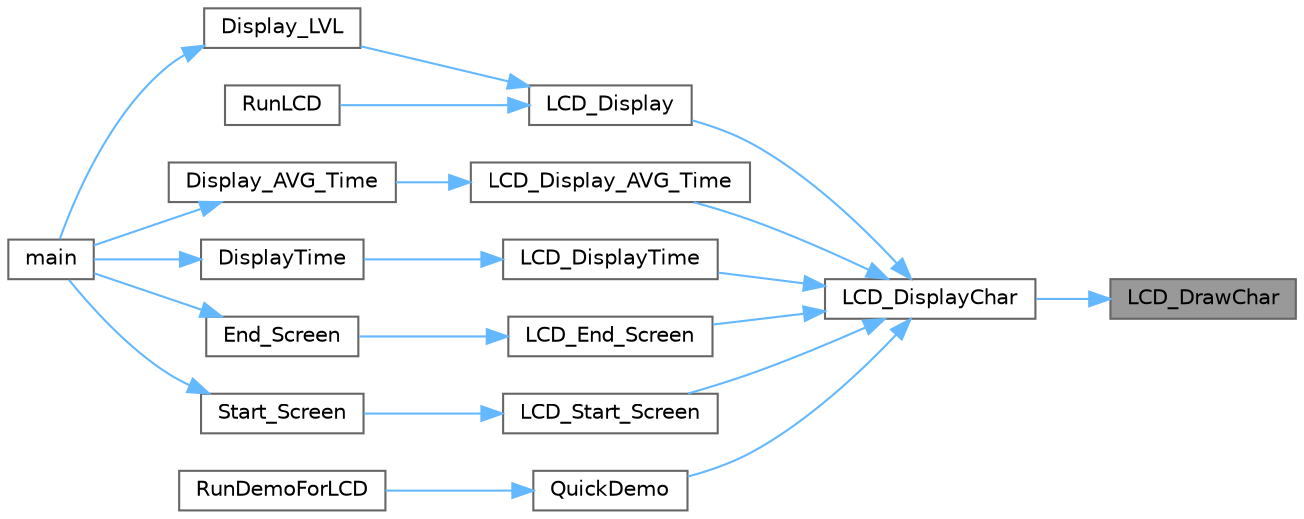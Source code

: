 digraph "LCD_DrawChar"
{
 // LATEX_PDF_SIZE
  bgcolor="transparent";
  edge [fontname=Helvetica,fontsize=10,labelfontname=Helvetica,labelfontsize=10];
  node [fontname=Helvetica,fontsize=10,shape=box,height=0.2,width=0.4];
  rankdir="RL";
  Node1 [id="Node000001",label="LCD_DrawChar",height=0.2,width=0.4,color="gray40", fillcolor="grey60", style="filled", fontcolor="black",tooltip="Draws a character on the LCD screen."];
  Node1 -> Node2 [id="edge1_Node000001_Node000002",dir="back",color="steelblue1",style="solid",tooltip=" "];
  Node2 [id="Node000002",label="LCD_DisplayChar",height=0.2,width=0.4,color="grey40", fillcolor="white", style="filled",URL="$_l_c_d___driver_8c.html#aa500186c114aaea3dd6cdc11d306617e",tooltip=" "];
  Node2 -> Node3 [id="edge2_Node000002_Node000003",dir="back",color="steelblue1",style="solid",tooltip=" "];
  Node3 [id="Node000003",label="LCD_Display",height=0.2,width=0.4,color="grey40", fillcolor="white", style="filled",URL="$_l_c_d___driver_8c.html#a89b24659155f092f9a107f092e115156",tooltip="Displays different levels on the LCD screen based on the input level."];
  Node3 -> Node4 [id="edge3_Node000003_Node000004",dir="back",color="steelblue1",style="solid",tooltip=" "];
  Node4 [id="Node000004",label="Display_LVL",height=0.2,width=0.4,color="grey40", fillcolor="white", style="filled",URL="$_application_code_8c.html#a6c52a647416501b43feac0d988aacc42",tooltip=" "];
  Node4 -> Node5 [id="edge4_Node000004_Node000005",dir="back",color="steelblue1",style="solid",tooltip=" "];
  Node5 [id="Node000005",label="main",height=0.2,width=0.4,color="grey40", fillcolor="white", style="filled",URL="$main_8c.html#a840291bc02cba5474a4cb46a9b9566fe",tooltip="The application entry point."];
  Node3 -> Node6 [id="edge5_Node000003_Node000006",dir="back",color="steelblue1",style="solid",tooltip=" "];
  Node6 [id="Node000006",label="RunLCD",height=0.2,width=0.4,color="grey40", fillcolor="white", style="filled",URL="$_application_code_8c.html#a1af9b3ccc044ed55d6b90dd146241593",tooltip=" "];
  Node2 -> Node7 [id="edge6_Node000002_Node000007",dir="back",color="steelblue1",style="solid",tooltip=" "];
  Node7 [id="Node000007",label="LCD_Display_AVG_Time",height=0.2,width=0.4,color="grey40", fillcolor="white", style="filled",URL="$_l_c_d___driver_8c.html#aab84b0aeea46b42396048a36ba774597",tooltip=" "];
  Node7 -> Node8 [id="edge7_Node000007_Node000008",dir="back",color="steelblue1",style="solid",tooltip=" "];
  Node8 [id="Node000008",label="Display_AVG_Time",height=0.2,width=0.4,color="grey40", fillcolor="white", style="filled",URL="$_application_code_8c.html#a299e6a2575fd71ff8f84ffbdeae1bdb6",tooltip=" "];
  Node8 -> Node5 [id="edge8_Node000008_Node000005",dir="back",color="steelblue1",style="solid",tooltip=" "];
  Node2 -> Node9 [id="edge9_Node000002_Node000009",dir="back",color="steelblue1",style="solid",tooltip=" "];
  Node9 [id="Node000009",label="LCD_DisplayTime",height=0.2,width=0.4,color="grey40", fillcolor="white", style="filled",URL="$_l_c_d___driver_8c.html#a03300d76179594cce5c9b5ae2cc44122",tooltip="Displays the given time in milliseconds on the LCD screen."];
  Node9 -> Node10 [id="edge10_Node000009_Node000010",dir="back",color="steelblue1",style="solid",tooltip=" "];
  Node10 [id="Node000010",label="DisplayTime",height=0.2,width=0.4,color="grey40", fillcolor="white", style="filled",URL="$_application_code_8c.html#a9067b9c4a2dc2cc2d2b151aecfca07fe",tooltip=" "];
  Node10 -> Node5 [id="edge11_Node000010_Node000005",dir="back",color="steelblue1",style="solid",tooltip=" "];
  Node2 -> Node11 [id="edge12_Node000002_Node000011",dir="back",color="steelblue1",style="solid",tooltip=" "];
  Node11 [id="Node000011",label="LCD_End_Screen",height=0.2,width=0.4,color="grey40", fillcolor="white", style="filled",URL="$_l_c_d___driver_8c.html#ad8a53dea3842e2ae908dc37bd386e1c9",tooltip="Displays the end screen with final scores for different levels on the LCD."];
  Node11 -> Node12 [id="edge13_Node000011_Node000012",dir="back",color="steelblue1",style="solid",tooltip=" "];
  Node12 [id="Node000012",label="End_Screen",height=0.2,width=0.4,color="grey40", fillcolor="white", style="filled",URL="$_application_code_8c.html#ae48124a454717691cde65602fd8aa932",tooltip=" "];
  Node12 -> Node5 [id="edge14_Node000012_Node000005",dir="back",color="steelblue1",style="solid",tooltip=" "];
  Node2 -> Node13 [id="edge15_Node000002_Node000013",dir="back",color="steelblue1",style="solid",tooltip=" "];
  Node13 [id="Node000013",label="LCD_Start_Screen",height=0.2,width=0.4,color="grey40", fillcolor="white", style="filled",URL="$_l_c_d___driver_8c.html#a0aa0357067cd4753e06a7fd1e810eb4d",tooltip="Displays the average time in milliseconds on the LCD screen."];
  Node13 -> Node14 [id="edge16_Node000013_Node000014",dir="back",color="steelblue1",style="solid",tooltip=" "];
  Node14 [id="Node000014",label="Start_Screen",height=0.2,width=0.4,color="grey40", fillcolor="white", style="filled",URL="$_application_code_8c.html#aab1b82c1ad409f41e25bb85c37824111",tooltip=" "];
  Node14 -> Node5 [id="edge17_Node000014_Node000005",dir="back",color="steelblue1",style="solid",tooltip=" "];
  Node2 -> Node15 [id="edge18_Node000002_Node000015",dir="back",color="steelblue1",style="solid",tooltip=" "];
  Node15 [id="Node000015",label="QuickDemo",height=0.2,width=0.4,color="grey40", fillcolor="white", style="filled",URL="$_l_c_d___driver_8c.html#a7a4a992b21724427c609e060c649f760",tooltip=" "];
  Node15 -> Node16 [id="edge19_Node000015_Node000016",dir="back",color="steelblue1",style="solid",tooltip=" "];
  Node16 [id="Node000016",label="RunDemoForLCD",height=0.2,width=0.4,color="grey40", fillcolor="white", style="filled",URL="$_application_code_8c.html#a179698db61c394bdbc675b8e9c0a1908",tooltip=" "];
}
